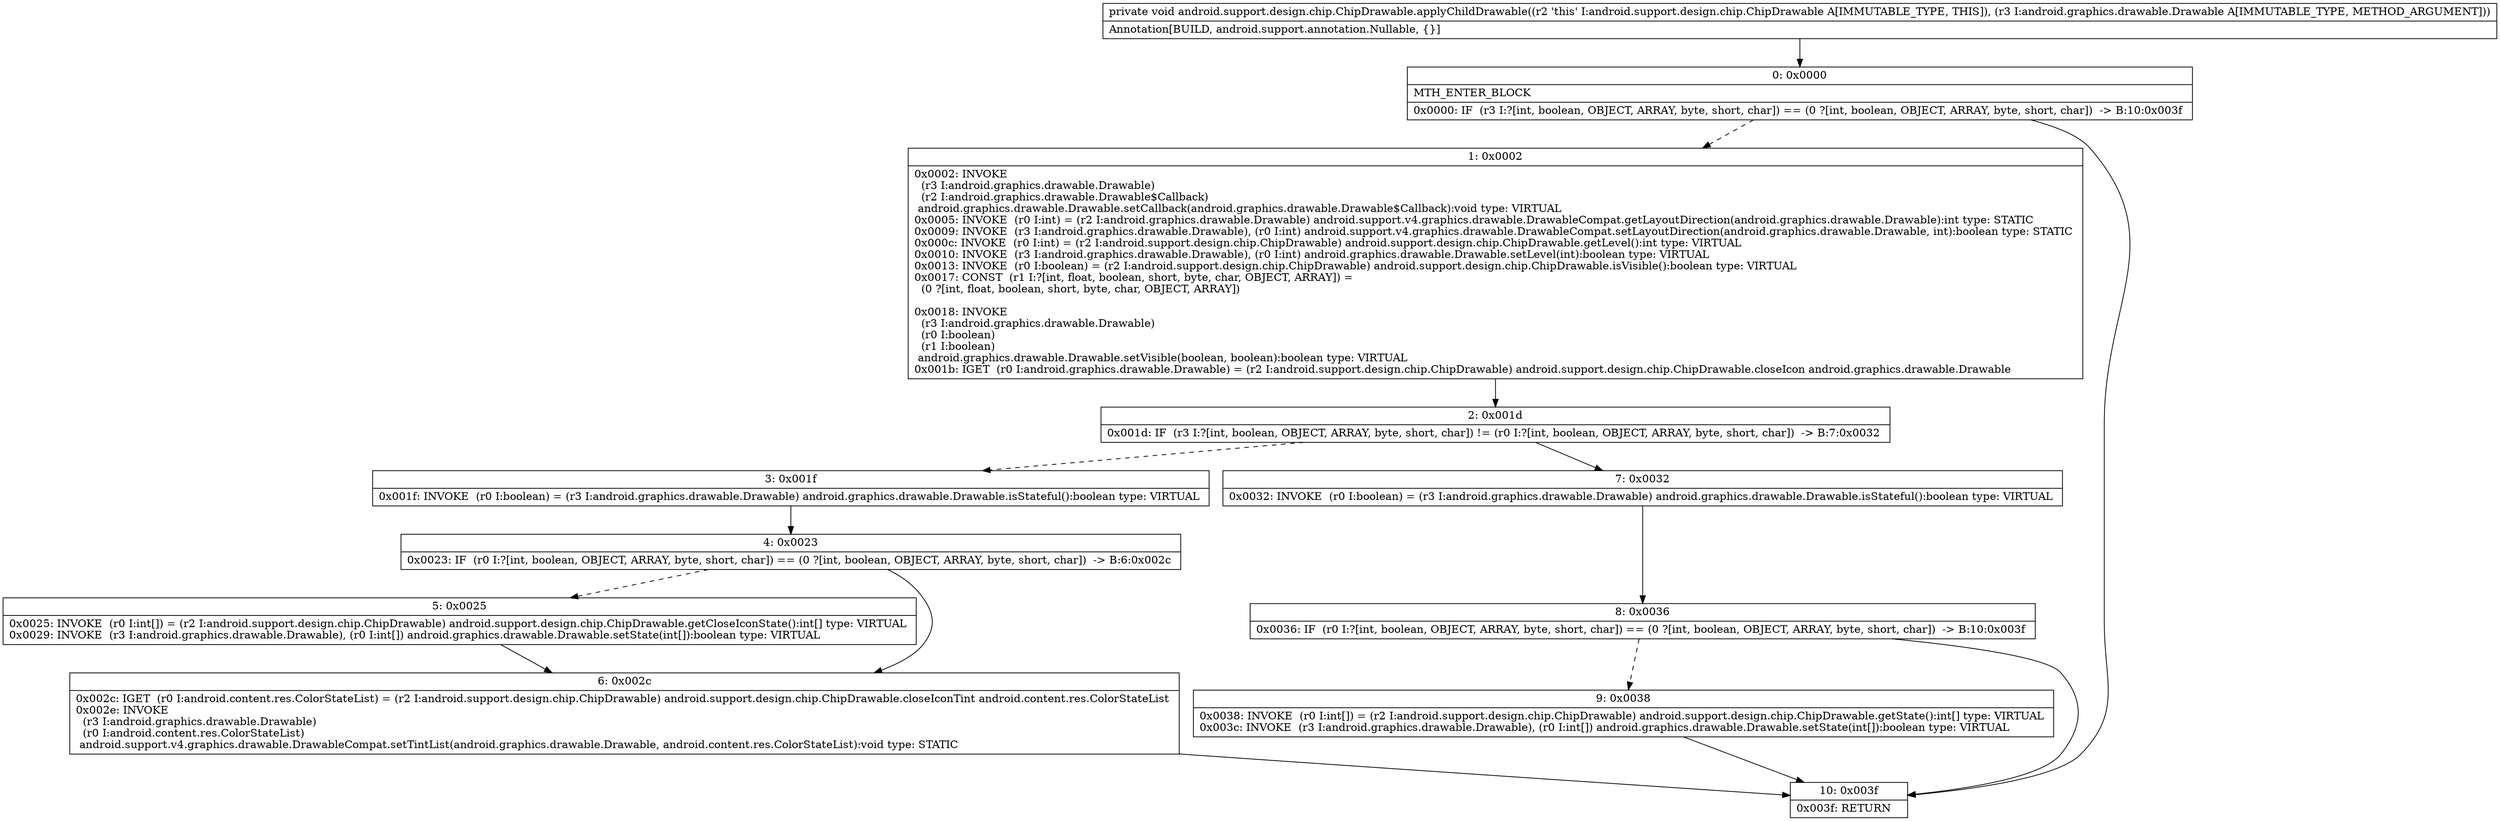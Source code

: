 digraph "CFG forandroid.support.design.chip.ChipDrawable.applyChildDrawable(Landroid\/graphics\/drawable\/Drawable;)V" {
Node_0 [shape=record,label="{0\:\ 0x0000|MTH_ENTER_BLOCK\l|0x0000: IF  (r3 I:?[int, boolean, OBJECT, ARRAY, byte, short, char]) == (0 ?[int, boolean, OBJECT, ARRAY, byte, short, char])  \-\> B:10:0x003f \l}"];
Node_1 [shape=record,label="{1\:\ 0x0002|0x0002: INVOKE  \l  (r3 I:android.graphics.drawable.Drawable)\l  (r2 I:android.graphics.drawable.Drawable$Callback)\l android.graphics.drawable.Drawable.setCallback(android.graphics.drawable.Drawable$Callback):void type: VIRTUAL \l0x0005: INVOKE  (r0 I:int) = (r2 I:android.graphics.drawable.Drawable) android.support.v4.graphics.drawable.DrawableCompat.getLayoutDirection(android.graphics.drawable.Drawable):int type: STATIC \l0x0009: INVOKE  (r3 I:android.graphics.drawable.Drawable), (r0 I:int) android.support.v4.graphics.drawable.DrawableCompat.setLayoutDirection(android.graphics.drawable.Drawable, int):boolean type: STATIC \l0x000c: INVOKE  (r0 I:int) = (r2 I:android.support.design.chip.ChipDrawable) android.support.design.chip.ChipDrawable.getLevel():int type: VIRTUAL \l0x0010: INVOKE  (r3 I:android.graphics.drawable.Drawable), (r0 I:int) android.graphics.drawable.Drawable.setLevel(int):boolean type: VIRTUAL \l0x0013: INVOKE  (r0 I:boolean) = (r2 I:android.support.design.chip.ChipDrawable) android.support.design.chip.ChipDrawable.isVisible():boolean type: VIRTUAL \l0x0017: CONST  (r1 I:?[int, float, boolean, short, byte, char, OBJECT, ARRAY]) = \l  (0 ?[int, float, boolean, short, byte, char, OBJECT, ARRAY])\l \l0x0018: INVOKE  \l  (r3 I:android.graphics.drawable.Drawable)\l  (r0 I:boolean)\l  (r1 I:boolean)\l android.graphics.drawable.Drawable.setVisible(boolean, boolean):boolean type: VIRTUAL \l0x001b: IGET  (r0 I:android.graphics.drawable.Drawable) = (r2 I:android.support.design.chip.ChipDrawable) android.support.design.chip.ChipDrawable.closeIcon android.graphics.drawable.Drawable \l}"];
Node_2 [shape=record,label="{2\:\ 0x001d|0x001d: IF  (r3 I:?[int, boolean, OBJECT, ARRAY, byte, short, char]) != (r0 I:?[int, boolean, OBJECT, ARRAY, byte, short, char])  \-\> B:7:0x0032 \l}"];
Node_3 [shape=record,label="{3\:\ 0x001f|0x001f: INVOKE  (r0 I:boolean) = (r3 I:android.graphics.drawable.Drawable) android.graphics.drawable.Drawable.isStateful():boolean type: VIRTUAL \l}"];
Node_4 [shape=record,label="{4\:\ 0x0023|0x0023: IF  (r0 I:?[int, boolean, OBJECT, ARRAY, byte, short, char]) == (0 ?[int, boolean, OBJECT, ARRAY, byte, short, char])  \-\> B:6:0x002c \l}"];
Node_5 [shape=record,label="{5\:\ 0x0025|0x0025: INVOKE  (r0 I:int[]) = (r2 I:android.support.design.chip.ChipDrawable) android.support.design.chip.ChipDrawable.getCloseIconState():int[] type: VIRTUAL \l0x0029: INVOKE  (r3 I:android.graphics.drawable.Drawable), (r0 I:int[]) android.graphics.drawable.Drawable.setState(int[]):boolean type: VIRTUAL \l}"];
Node_6 [shape=record,label="{6\:\ 0x002c|0x002c: IGET  (r0 I:android.content.res.ColorStateList) = (r2 I:android.support.design.chip.ChipDrawable) android.support.design.chip.ChipDrawable.closeIconTint android.content.res.ColorStateList \l0x002e: INVOKE  \l  (r3 I:android.graphics.drawable.Drawable)\l  (r0 I:android.content.res.ColorStateList)\l android.support.v4.graphics.drawable.DrawableCompat.setTintList(android.graphics.drawable.Drawable, android.content.res.ColorStateList):void type: STATIC \l}"];
Node_7 [shape=record,label="{7\:\ 0x0032|0x0032: INVOKE  (r0 I:boolean) = (r3 I:android.graphics.drawable.Drawable) android.graphics.drawable.Drawable.isStateful():boolean type: VIRTUAL \l}"];
Node_8 [shape=record,label="{8\:\ 0x0036|0x0036: IF  (r0 I:?[int, boolean, OBJECT, ARRAY, byte, short, char]) == (0 ?[int, boolean, OBJECT, ARRAY, byte, short, char])  \-\> B:10:0x003f \l}"];
Node_9 [shape=record,label="{9\:\ 0x0038|0x0038: INVOKE  (r0 I:int[]) = (r2 I:android.support.design.chip.ChipDrawable) android.support.design.chip.ChipDrawable.getState():int[] type: VIRTUAL \l0x003c: INVOKE  (r3 I:android.graphics.drawable.Drawable), (r0 I:int[]) android.graphics.drawable.Drawable.setState(int[]):boolean type: VIRTUAL \l}"];
Node_10 [shape=record,label="{10\:\ 0x003f|0x003f: RETURN   \l}"];
MethodNode[shape=record,label="{private void android.support.design.chip.ChipDrawable.applyChildDrawable((r2 'this' I:android.support.design.chip.ChipDrawable A[IMMUTABLE_TYPE, THIS]), (r3 I:android.graphics.drawable.Drawable A[IMMUTABLE_TYPE, METHOD_ARGUMENT]))  | Annotation[BUILD, android.support.annotation.Nullable, \{\}]\l}"];
MethodNode -> Node_0;
Node_0 -> Node_1[style=dashed];
Node_0 -> Node_10;
Node_1 -> Node_2;
Node_2 -> Node_3[style=dashed];
Node_2 -> Node_7;
Node_3 -> Node_4;
Node_4 -> Node_5[style=dashed];
Node_4 -> Node_6;
Node_5 -> Node_6;
Node_6 -> Node_10;
Node_7 -> Node_8;
Node_8 -> Node_9[style=dashed];
Node_8 -> Node_10;
Node_9 -> Node_10;
}

